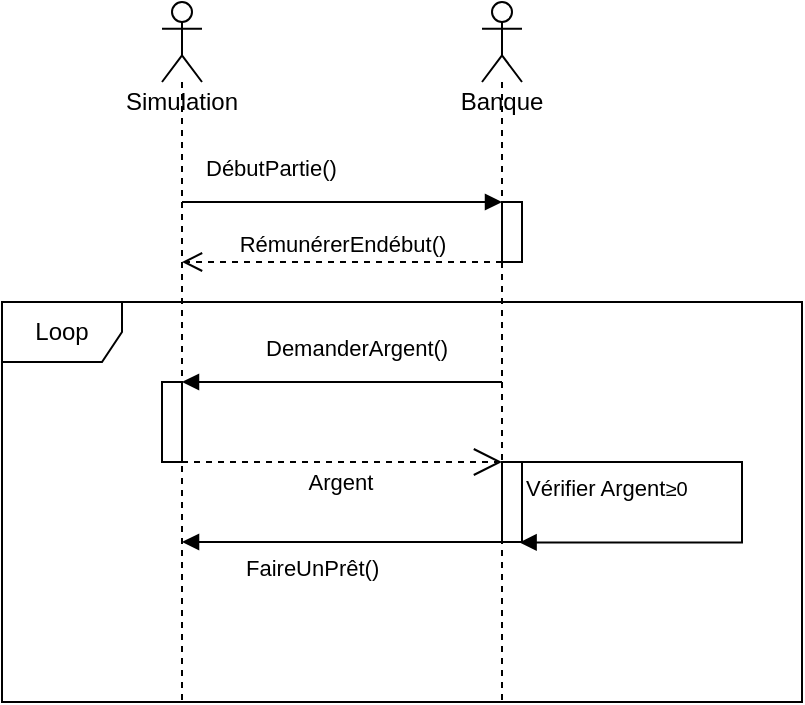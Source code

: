 <mxfile version="15.8.7" type="device"><diagram id="cknPZMo21eYLSCVYEU8b" name="第 1 页"><mxGraphModel dx="474" dy="239" grid="1" gridSize="10" guides="1" tooltips="1" connect="1" arrows="1" fold="1" page="1" pageScale="1" pageWidth="3300" pageHeight="4681" math="0" shadow="0"><root><mxCell id="0"/><mxCell id="1" parent="0"/><mxCell id="L_8NB_QPCEmQzRezJ4TS-1" value="Simulation&lt;br&gt;" style="shape=umlLifeline;participant=umlActor;perimeter=lifelinePerimeter;whiteSpace=wrap;html=1;container=1;collapsible=0;recursiveResize=0;verticalAlign=top;spacingTop=36;outlineConnect=0;" parent="1" vertex="1"><mxGeometry x="590" y="160" width="20" height="350" as="geometry"/></mxCell><mxCell id="7RYP-cbGBsO-k8VewupF-7" value="" style="html=1;points=[];perimeter=orthogonalPerimeter;" vertex="1" parent="L_8NB_QPCEmQzRezJ4TS-1"><mxGeometry y="190" width="10" height="40" as="geometry"/></mxCell><mxCell id="L_8NB_QPCEmQzRezJ4TS-3" value="Banque&lt;br&gt;" style="shape=umlLifeline;participant=umlActor;perimeter=lifelinePerimeter;whiteSpace=wrap;html=1;container=1;collapsible=0;recursiveResize=0;verticalAlign=top;spacingTop=36;outlineConnect=0;" parent="1" vertex="1"><mxGeometry x="750" y="160" width="20" height="350" as="geometry"/></mxCell><mxCell id="7RYP-cbGBsO-k8VewupF-9" value="" style="html=1;points=[];perimeter=orthogonalPerimeter;" vertex="1" parent="L_8NB_QPCEmQzRezJ4TS-3"><mxGeometry x="10" y="230" width="10" height="40" as="geometry"/></mxCell><mxCell id="7RYP-cbGBsO-k8VewupF-1" value="DébutPartie()" style="endArrow=block;endFill=1;html=1;edgeStyle=orthogonalEdgeStyle;align=left;verticalAlign=top;rounded=0;" edge="1" parent="1"><mxGeometry x="-0.875" y="30" relative="1" as="geometry"><mxPoint x="600" y="260" as="sourcePoint"/><mxPoint x="760" y="260" as="targetPoint"/><mxPoint as="offset"/></mxGeometry></mxCell><mxCell id="7RYP-cbGBsO-k8VewupF-3" value="" style="html=1;points=[];perimeter=orthogonalPerimeter;" vertex="1" parent="1"><mxGeometry x="760" y="260" width="10" height="30" as="geometry"/></mxCell><mxCell id="7RYP-cbGBsO-k8VewupF-4" value="RémunérerEndébut()" style="html=1;verticalAlign=bottom;endArrow=open;dashed=1;endSize=8;rounded=0;" edge="1" parent="1" target="L_8NB_QPCEmQzRezJ4TS-1"><mxGeometry relative="1" as="geometry"><mxPoint x="760" y="290" as="sourcePoint"/><mxPoint x="680" y="290" as="targetPoint"/></mxGeometry></mxCell><mxCell id="7RYP-cbGBsO-k8VewupF-5" value="DemanderArgent()" style="endArrow=block;endFill=1;html=1;edgeStyle=orthogonalEdgeStyle;align=left;verticalAlign=top;rounded=0;" edge="1" parent="1" target="L_8NB_QPCEmQzRezJ4TS-1"><mxGeometry x="0.5" y="-30" relative="1" as="geometry"><mxPoint x="760" y="350" as="sourcePoint"/><mxPoint x="620" y="320" as="targetPoint"/><Array as="points"><mxPoint x="760" y="350"/></Array><mxPoint as="offset"/></mxGeometry></mxCell><mxCell id="7RYP-cbGBsO-k8VewupF-8" value="" style="endArrow=open;endSize=12;dashed=1;html=1;rounded=0;" edge="1" parent="1"><mxGeometry x="-0.375" width="160" relative="1" as="geometry"><mxPoint x="600" y="390" as="sourcePoint"/><mxPoint x="760" y="390" as="targetPoint"/><mxPoint as="offset"/></mxGeometry></mxCell><mxCell id="7RYP-cbGBsO-k8VewupF-12" value="Argent" style="edgeLabel;html=1;align=center;verticalAlign=middle;resizable=0;points=[];" vertex="1" connectable="0" parent="7RYP-cbGBsO-k8VewupF-8"><mxGeometry x="-0.021" y="-1" relative="1" as="geometry"><mxPoint y="9" as="offset"/></mxGeometry></mxCell><mxCell id="7RYP-cbGBsO-k8VewupF-10" value="Vérifier Argent&lt;font size=&quot;1&quot;&gt;≥0&lt;/font&gt;" style="endArrow=block;endFill=1;html=1;edgeStyle=orthogonalEdgeStyle;align=left;verticalAlign=top;rounded=0;entryX=0.881;entryY=1.006;entryDx=0;entryDy=0;entryPerimeter=0;" edge="1" parent="1" target="7RYP-cbGBsO-k8VewupF-9"><mxGeometry x="-1" relative="1" as="geometry"><mxPoint x="770" y="390" as="sourcePoint"/><mxPoint x="780" y="430" as="targetPoint"/><Array as="points"><mxPoint x="880" y="390"/><mxPoint x="880" y="430"/></Array></mxGeometry></mxCell><mxCell id="7RYP-cbGBsO-k8VewupF-13" value="FaireUnPrêt()" style="endArrow=block;endFill=1;html=1;edgeStyle=orthogonalEdgeStyle;align=left;verticalAlign=top;rounded=0;" edge="1" parent="1"><mxGeometry x="0.625" relative="1" as="geometry"><mxPoint x="760" y="430" as="sourcePoint"/><mxPoint x="600.024" y="430" as="targetPoint"/><Array as="points"><mxPoint x="760" y="430"/></Array><mxPoint as="offset"/></mxGeometry></mxCell><mxCell id="7RYP-cbGBsO-k8VewupF-14" value="Loop" style="shape=umlFrame;whiteSpace=wrap;html=1;" vertex="1" parent="1"><mxGeometry x="510" y="310" width="400" height="200" as="geometry"/></mxCell></root></mxGraphModel></diagram></mxfile>